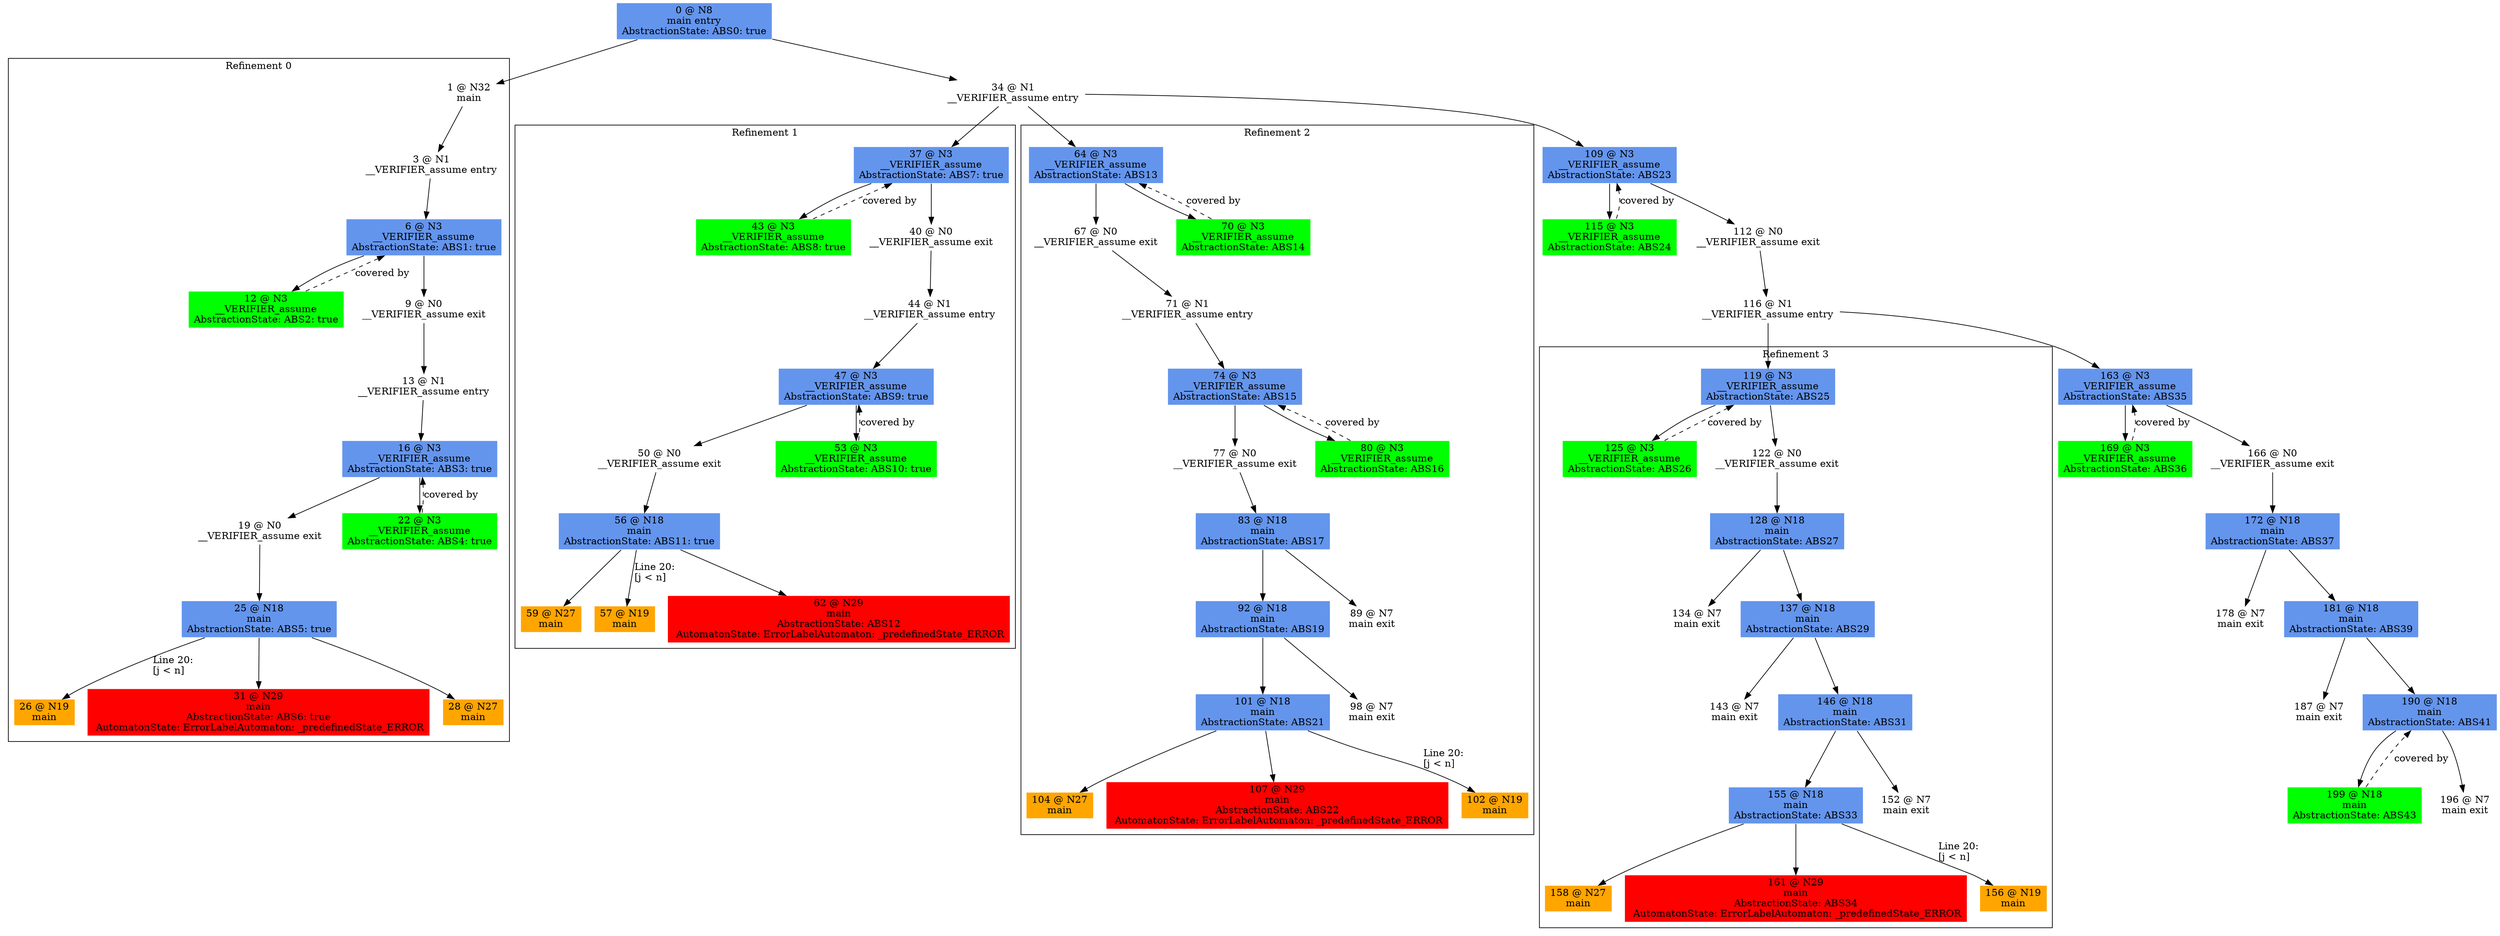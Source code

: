 digraph ARG {
node [style="filled" shape="box" color="white"]
subgraph cluster_0 {
label="Refinement 0"
1 [label="1 @ N32\nmain\n" id="1"]
3 [label="3 @ N1\n__VERIFIER_assume entry\n" id="3"]
6 [fillcolor="cornflowerblue" label="6 @ N3\n__VERIFIER_assume\nAbstractionState: ABS1: true\n" id="6"]
12 [fillcolor="green" label="12 @ N3\n__VERIFIER_assume\nAbstractionState: ABS2: true\n" id="12"]
9 [label="9 @ N0\n__VERIFIER_assume exit\n" id="9"]
13 [label="13 @ N1\n__VERIFIER_assume entry\n" id="13"]
16 [fillcolor="cornflowerblue" label="16 @ N3\n__VERIFIER_assume\nAbstractionState: ABS3: true\n" id="16"]
19 [label="19 @ N0\n__VERIFIER_assume exit\n" id="19"]
25 [fillcolor="cornflowerblue" label="25 @ N18\nmain\nAbstractionState: ABS5: true\n" id="25"]
26 [fillcolor="orange" label="26 @ N19\nmain\n" id="26"]
31 [fillcolor="red" label="31 @ N29\nmain\nAbstractionState: ABS6: true\n AutomatonState: ErrorLabelAutomaton: _predefinedState_ERROR\n" id="31"]
28 [fillcolor="orange" label="28 @ N27\nmain\n" id="28"]
22 [fillcolor="green" label="22 @ N3\n__VERIFIER_assume\nAbstractionState: ABS4: true\n" id="22"]
1 -> 3 []
3 -> 6 []
12 -> 6 [style="dashed" weight="0" label="covered by"]
6 -> 9 []
6 -> 12 []
9 -> 13 []
13 -> 16 []
22 -> 16 [style="dashed" weight="0" label="covered by"]
16 -> 22 []
16 -> 19 []
19 -> 25 []
25 -> 28 []
25 -> 31 []
25 -> 26 [label="Line 20: \l[j < n]\l" id="25 -> 26"]
}
0 -> 1
subgraph cluster_1 {
label="Refinement 1"
37 [fillcolor="cornflowerblue" label="37 @ N3\n__VERIFIER_assume\nAbstractionState: ABS7: true\n" id="37"]
43 [fillcolor="green" label="43 @ N3\n__VERIFIER_assume\nAbstractionState: ABS8: true\n" id="43"]
40 [label="40 @ N0\n__VERIFIER_assume exit\n" id="40"]
44 [label="44 @ N1\n__VERIFIER_assume entry\n" id="44"]
47 [fillcolor="cornflowerblue" label="47 @ N3\n__VERIFIER_assume\nAbstractionState: ABS9: true\n" id="47"]
50 [label="50 @ N0\n__VERIFIER_assume exit\n" id="50"]
56 [fillcolor="cornflowerblue" label="56 @ N18\nmain\nAbstractionState: ABS11: true\n" id="56"]
59 [fillcolor="orange" label="59 @ N27\nmain\n" id="59"]
57 [fillcolor="orange" label="57 @ N19\nmain\n" id="57"]
62 [fillcolor="red" label="62 @ N29\nmain\nAbstractionState: ABS12\n AutomatonState: ErrorLabelAutomaton: _predefinedState_ERROR\n" id="62"]
53 [fillcolor="green" label="53 @ N3\n__VERIFIER_assume\nAbstractionState: ABS10: true\n" id="53"]
43 -> 37 [style="dashed" weight="0" label="covered by"]
37 -> 40 []
37 -> 43 []
40 -> 44 []
44 -> 47 []
53 -> 47 [style="dashed" weight="0" label="covered by"]
47 -> 53 []
47 -> 50 []
50 -> 56 []
56 -> 62 []
56 -> 57 [label="Line 20: \l[j < n]\l" id="56 -> 57"]
56 -> 59 []
}
34 -> 37
subgraph cluster_2 {
label="Refinement 2"
64 [fillcolor="cornflowerblue" label="64 @ N3\n__VERIFIER_assume\nAbstractionState: ABS13\n" id="64"]
67 [label="67 @ N0\n__VERIFIER_assume exit\n" id="67"]
71 [label="71 @ N1\n__VERIFIER_assume entry\n" id="71"]
74 [fillcolor="cornflowerblue" label="74 @ N3\n__VERIFIER_assume\nAbstractionState: ABS15\n" id="74"]
77 [label="77 @ N0\n__VERIFIER_assume exit\n" id="77"]
83 [fillcolor="cornflowerblue" label="83 @ N18\nmain\nAbstractionState: ABS17\n" id="83"]
92 [fillcolor="cornflowerblue" label="92 @ N18\nmain\nAbstractionState: ABS19\n" id="92"]
101 [fillcolor="cornflowerblue" label="101 @ N18\nmain\nAbstractionState: ABS21\n" id="101"]
104 [fillcolor="orange" label="104 @ N27\nmain\n" id="104"]
107 [fillcolor="red" label="107 @ N29\nmain\nAbstractionState: ABS22\n AutomatonState: ErrorLabelAutomaton: _predefinedState_ERROR\n" id="107"]
102 [fillcolor="orange" label="102 @ N19\nmain\n" id="102"]
98 [label="98 @ N7\nmain exit\n" id="98"]
89 [label="89 @ N7\nmain exit\n" id="89"]
80 [fillcolor="green" label="80 @ N3\n__VERIFIER_assume\nAbstractionState: ABS16\n" id="80"]
70 [fillcolor="green" label="70 @ N3\n__VERIFIER_assume\nAbstractionState: ABS14\n" id="70"]
70 -> 64 [style="dashed" weight="0" label="covered by"]
64 -> 70 []
64 -> 67 []
67 -> 71 []
71 -> 74 []
80 -> 74 [style="dashed" weight="0" label="covered by"]
74 -> 80 []
74 -> 77 []
77 -> 83 []
83 -> 89 []
83 -> 92 []
92 -> 98 []
92 -> 101 []
101 -> 102 [label="Line 20: \l[j < n]\l" id="101 -> 102"]
101 -> 107 []
101 -> 104 []
}
34 -> 64
subgraph cluster_3 {
label="Refinement 3"
119 [fillcolor="cornflowerblue" label="119 @ N3\n__VERIFIER_assume\nAbstractionState: ABS25\n" id="119"]
125 [fillcolor="green" label="125 @ N3\n__VERIFIER_assume\nAbstractionState: ABS26\n" id="125"]
122 [label="122 @ N0\n__VERIFIER_assume exit\n" id="122"]
128 [fillcolor="cornflowerblue" label="128 @ N18\nmain\nAbstractionState: ABS27\n" id="128"]
134 [label="134 @ N7\nmain exit\n" id="134"]
137 [fillcolor="cornflowerblue" label="137 @ N18\nmain\nAbstractionState: ABS29\n" id="137"]
143 [label="143 @ N7\nmain exit\n" id="143"]
146 [fillcolor="cornflowerblue" label="146 @ N18\nmain\nAbstractionState: ABS31\n" id="146"]
155 [fillcolor="cornflowerblue" label="155 @ N18\nmain\nAbstractionState: ABS33\n" id="155"]
158 [fillcolor="orange" label="158 @ N27\nmain\n" id="158"]
161 [fillcolor="red" label="161 @ N29\nmain\nAbstractionState: ABS34\n AutomatonState: ErrorLabelAutomaton: _predefinedState_ERROR\n" id="161"]
156 [fillcolor="orange" label="156 @ N19\nmain\n" id="156"]
152 [label="152 @ N7\nmain exit\n" id="152"]
125 -> 119 [style="dashed" weight="0" label="covered by"]
119 -> 122 []
119 -> 125 []
122 -> 128 []
128 -> 137 []
128 -> 134 []
137 -> 146 []
137 -> 143 []
146 -> 152 []
146 -> 155 []
155 -> 156 [label="Line 20: \l[j < n]\l" id="155 -> 156"]
155 -> 161 []
155 -> 158 []
}
116 -> 119
0 [fillcolor="cornflowerblue" label="0 @ N8\nmain entry\nAbstractionState: ABS0: true\n" id="0"]
34 [label="34 @ N1\n__VERIFIER_assume entry\n" id="34"]
109 [fillcolor="cornflowerblue" label="109 @ N3\n__VERIFIER_assume\nAbstractionState: ABS23\n" id="109"]
115 [fillcolor="green" label="115 @ N3\n__VERIFIER_assume\nAbstractionState: ABS24\n" id="115"]
112 [label="112 @ N0\n__VERIFIER_assume exit\n" id="112"]
116 [label="116 @ N1\n__VERIFIER_assume entry\n" id="116"]
163 [fillcolor="cornflowerblue" label="163 @ N3\n__VERIFIER_assume\nAbstractionState: ABS35\n" id="163"]
169 [fillcolor="green" label="169 @ N3\n__VERIFIER_assume\nAbstractionState: ABS36\n" id="169"]
166 [label="166 @ N0\n__VERIFIER_assume exit\n" id="166"]
172 [fillcolor="cornflowerblue" label="172 @ N18\nmain\nAbstractionState: ABS37\n" id="172"]
178 [label="178 @ N7\nmain exit\n" id="178"]
181 [fillcolor="cornflowerblue" label="181 @ N18\nmain\nAbstractionState: ABS39\n" id="181"]
187 [label="187 @ N7\nmain exit\n" id="187"]
190 [fillcolor="cornflowerblue" label="190 @ N18\nmain\nAbstractionState: ABS41\n" id="190"]
199 [fillcolor="green" label="199 @ N18\nmain\nAbstractionState: ABS43\n" id="199"]
196 [label="196 @ N7\nmain exit\n" id="196"]
0 -> 34 []
34 -> 109 []
115 -> 109 [style="dashed" weight="0" label="covered by"]
109 -> 112 []
109 -> 115 []
112 -> 116 []
116 -> 163 []
169 -> 163 [style="dashed" weight="0" label="covered by"]
163 -> 166 []
163 -> 169 []
166 -> 172 []
172 -> 181 []
172 -> 178 []
181 -> 190 []
181 -> 187 []
199 -> 190 [style="dashed" weight="0" label="covered by"]
190 -> 196 []
190 -> 199 []
}
